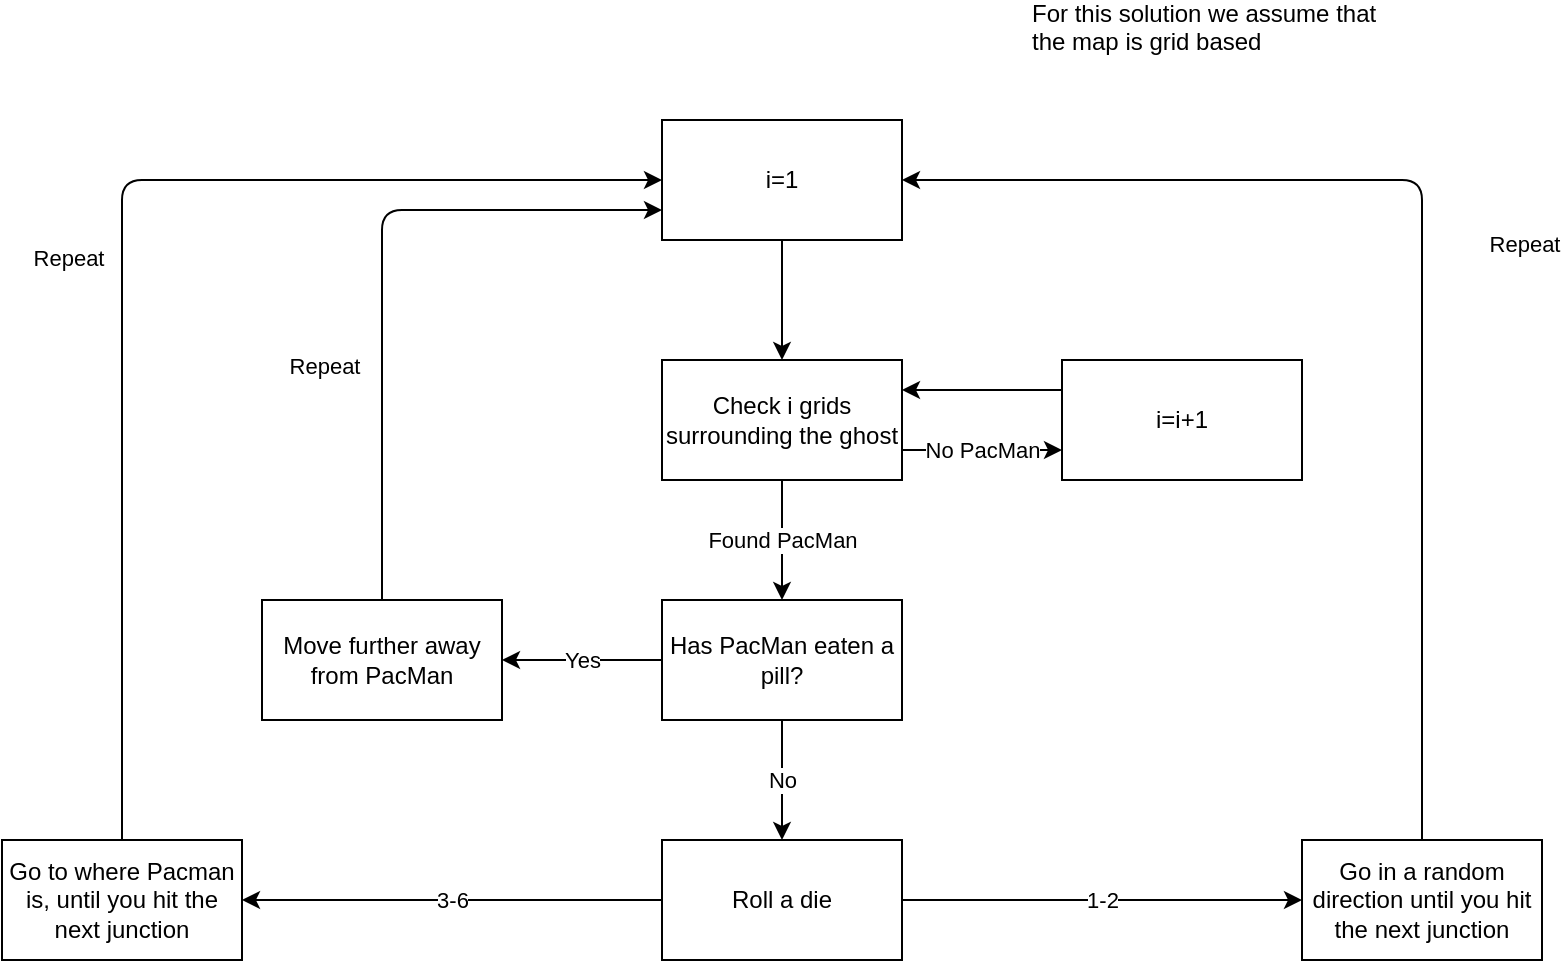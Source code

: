 <mxfile version="14.8.0" type="device"><diagram id="MrwsKtcqtTO4sG1Lc1AX" name="Page-1"><mxGraphModel dx="1422" dy="740" grid="1" gridSize="10" guides="1" tooltips="1" connect="1" arrows="1" fold="1" page="1" pageScale="1" pageWidth="827" pageHeight="1169" math="0" shadow="0"><root><mxCell id="0"/><mxCell id="1" parent="0"/><mxCell id="aMzM0ET38df8V80X6SQy-7" value="For this solution we assume that the map is grid based" style="text;html=1;strokeColor=none;fillColor=none;spacing=5;spacingTop=-20;whiteSpace=wrap;overflow=hidden;rounded=0;" parent="1" vertex="1"><mxGeometry x="540" y="30" width="190" height="30" as="geometry"/></mxCell><mxCell id="aMzM0ET38df8V80X6SQy-8" value="i=1" style="rounded=0;whiteSpace=wrap;html=1;" parent="1" vertex="1"><mxGeometry x="360" y="80" width="120" height="60" as="geometry"/></mxCell><mxCell id="aMzM0ET38df8V80X6SQy-9" value="" style="endArrow=classic;html=1;exitX=0.5;exitY=1;exitDx=0;exitDy=0;" parent="1" source="aMzM0ET38df8V80X6SQy-8" target="aMzM0ET38df8V80X6SQy-10" edge="1"><mxGeometry width="50" height="50" relative="1" as="geometry"><mxPoint x="390" y="420" as="sourcePoint"/><mxPoint x="440" y="370" as="targetPoint"/></mxGeometry></mxCell><mxCell id="aMzM0ET38df8V80X6SQy-10" value="Check i grids surrounding the ghost" style="rounded=0;whiteSpace=wrap;html=1;" parent="1" vertex="1"><mxGeometry x="360" y="200" width="120" height="60" as="geometry"/></mxCell><mxCell id="aMzM0ET38df8V80X6SQy-11" value="Found PacMan" style="endArrow=classic;html=1;exitX=0.5;exitY=1;exitDx=0;exitDy=0;entryX=0.5;entryY=0;entryDx=0;entryDy=0;" parent="1" source="aMzM0ET38df8V80X6SQy-10" edge="1" target="63TIJ1tZ9NgkPg4BPNoD-1"><mxGeometry width="50" height="50" relative="1" as="geometry"><mxPoint x="390" y="420" as="sourcePoint"/><mxPoint x="480" y="380" as="targetPoint"/><Array as="points"/></mxGeometry></mxCell><mxCell id="aMzM0ET38df8V80X6SQy-15" value="i=i+1" style="rounded=0;whiteSpace=wrap;html=1;" parent="1" vertex="1"><mxGeometry x="560" y="200" width="120" height="60" as="geometry"/></mxCell><mxCell id="aMzM0ET38df8V80X6SQy-16" value="No PacMan" style="endArrow=classic;html=1;exitX=1;exitY=0.75;exitDx=0;exitDy=0;entryX=0;entryY=0.75;entryDx=0;entryDy=0;" parent="1" source="aMzM0ET38df8V80X6SQy-10" target="aMzM0ET38df8V80X6SQy-15" edge="1"><mxGeometry width="50" height="50" relative="1" as="geometry"><mxPoint x="390" y="420" as="sourcePoint"/><mxPoint x="440" y="370" as="targetPoint"/></mxGeometry></mxCell><mxCell id="aMzM0ET38df8V80X6SQy-17" value="" style="endArrow=classic;html=1;entryX=1;entryY=0.25;entryDx=0;entryDy=0;exitX=0;exitY=0.25;exitDx=0;exitDy=0;" parent="1" source="aMzM0ET38df8V80X6SQy-15" target="aMzM0ET38df8V80X6SQy-10" edge="1"><mxGeometry width="50" height="50" relative="1" as="geometry"><mxPoint x="390" y="420" as="sourcePoint"/><mxPoint x="440" y="370" as="targetPoint"/></mxGeometry></mxCell><mxCell id="aMzM0ET38df8V80X6SQy-18" value="Repeat" style="endArrow=classic;html=1;entryX=0;entryY=0.5;entryDx=0;entryDy=0;exitX=0.5;exitY=0;exitDx=0;exitDy=0;" parent="1" target="aMzM0ET38df8V80X6SQy-8" edge="1" source="aMzM0ET38df8V80X6SQy-21"><mxGeometry x="0.021" y="20" relative="1" as="geometry"><mxPoint x="240" y="320" as="sourcePoint"/><mxPoint x="260" y="209.5" as="targetPoint"/><Array as="points"><mxPoint x="90" y="110"/></Array><mxPoint x="-7" y="15" as="offset"/></mxGeometry></mxCell><mxCell id="aMzM0ET38df8V80X6SQy-20" value="Roll a die" style="rounded=0;whiteSpace=wrap;html=1;" parent="1" vertex="1"><mxGeometry x="360" y="440" width="120" height="60" as="geometry"/></mxCell><mxCell id="aMzM0ET38df8V80X6SQy-21" value="Go to where Pacman is, until you hit the next junction" style="rounded=0;whiteSpace=wrap;html=1;" parent="1" vertex="1"><mxGeometry x="30" y="440" width="120" height="60" as="geometry"/></mxCell><mxCell id="aMzM0ET38df8V80X6SQy-22" value="3-6" style="endArrow=classic;html=1;entryX=1;entryY=0.5;entryDx=0;entryDy=0;exitX=0;exitY=0.5;exitDx=0;exitDy=0;" parent="1" source="aMzM0ET38df8V80X6SQy-20" target="aMzM0ET38df8V80X6SQy-21" edge="1"><mxGeometry width="50" height="50" relative="1" as="geometry"><mxPoint x="390" y="420" as="sourcePoint"/><mxPoint x="440" y="370" as="targetPoint"/></mxGeometry></mxCell><mxCell id="aMzM0ET38df8V80X6SQy-23" value="1-2" style="endArrow=classic;html=1;exitX=1;exitY=0.5;exitDx=0;exitDy=0;" parent="1" source="aMzM0ET38df8V80X6SQy-20" target="aMzM0ET38df8V80X6SQy-24" edge="1"><mxGeometry width="50" height="50" relative="1" as="geometry"><mxPoint x="595" y="340" as="sourcePoint"/><mxPoint x="640" y="350" as="targetPoint"/></mxGeometry></mxCell><mxCell id="aMzM0ET38df8V80X6SQy-24" value="Go in a random direction until you hit the next junction" style="rounded=0;whiteSpace=wrap;html=1;" parent="1" vertex="1"><mxGeometry x="680" y="440" width="120" height="60" as="geometry"/></mxCell><mxCell id="aMzM0ET38df8V80X6SQy-26" value="" style="endArrow=classic;html=1;exitX=0.5;exitY=0;exitDx=0;exitDy=0;entryX=1;entryY=0.5;entryDx=0;entryDy=0;" parent="1" source="aMzM0ET38df8V80X6SQy-24" target="aMzM0ET38df8V80X6SQy-8" edge="1"><mxGeometry relative="1" as="geometry"><mxPoint x="700" y="170" as="sourcePoint"/><mxPoint x="800" y="170" as="targetPoint"/><Array as="points"><mxPoint x="740" y="110"/></Array></mxGeometry></mxCell><mxCell id="aMzM0ET38df8V80X6SQy-29" value="Repeat" style="edgeLabel;html=1;align=center;verticalAlign=middle;resizable=0;points=[];" parent="aMzM0ET38df8V80X6SQy-26" vertex="1" connectable="0"><mxGeometry x="0.003" y="1" relative="1" as="geometry"><mxPoint x="52" y="-2" as="offset"/></mxGeometry></mxCell><mxCell id="63TIJ1tZ9NgkPg4BPNoD-1" value="Has PacMan eaten a pill?" style="rounded=0;whiteSpace=wrap;html=1;" vertex="1" parent="1"><mxGeometry x="360" y="320" width="120" height="60" as="geometry"/></mxCell><mxCell id="63TIJ1tZ9NgkPg4BPNoD-3" value="No" style="endArrow=classic;html=1;exitX=0.5;exitY=1;exitDx=0;exitDy=0;entryX=0.5;entryY=0;entryDx=0;entryDy=0;" edge="1" parent="1" source="63TIJ1tZ9NgkPg4BPNoD-1" target="aMzM0ET38df8V80X6SQy-20"><mxGeometry width="50" height="50" relative="1" as="geometry"><mxPoint x="390" y="340" as="sourcePoint"/><mxPoint x="440" y="290" as="targetPoint"/></mxGeometry></mxCell><mxCell id="63TIJ1tZ9NgkPg4BPNoD-4" value="Move further away from PacMan" style="rounded=0;whiteSpace=wrap;html=1;" vertex="1" parent="1"><mxGeometry x="160" y="320" width="120" height="60" as="geometry"/></mxCell><mxCell id="63TIJ1tZ9NgkPg4BPNoD-5" value="Yes" style="endArrow=classic;html=1;entryX=1;entryY=0.5;entryDx=0;entryDy=0;exitX=0;exitY=0.5;exitDx=0;exitDy=0;" edge="1" parent="1" source="63TIJ1tZ9NgkPg4BPNoD-1" target="63TIJ1tZ9NgkPg4BPNoD-4"><mxGeometry width="50" height="50" relative="1" as="geometry"><mxPoint x="390" y="340" as="sourcePoint"/><mxPoint x="440" y="290" as="targetPoint"/></mxGeometry></mxCell><mxCell id="63TIJ1tZ9NgkPg4BPNoD-6" value="Repeat" style="endArrow=classic;html=1;exitX=0.5;exitY=0;exitDx=0;exitDy=0;entryX=0;entryY=0.75;entryDx=0;entryDy=0;" edge="1" parent="1" source="63TIJ1tZ9NgkPg4BPNoD-4" target="aMzM0ET38df8V80X6SQy-8"><mxGeometry x="-0.299" y="29" width="50" height="50" relative="1" as="geometry"><mxPoint x="390" y="340" as="sourcePoint"/><mxPoint x="440" y="290" as="targetPoint"/><Array as="points"><mxPoint x="220" y="125"/></Array><mxPoint as="offset"/></mxGeometry></mxCell></root></mxGraphModel></diagram></mxfile>